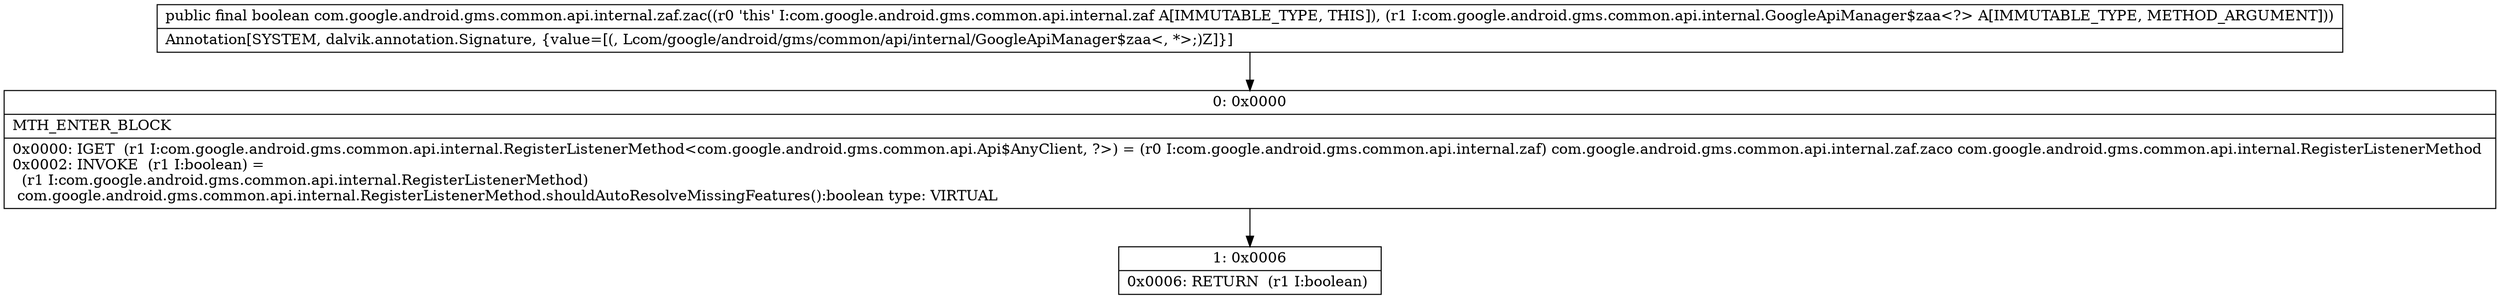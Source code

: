 digraph "CFG forcom.google.android.gms.common.api.internal.zaf.zac(Lcom\/google\/android\/gms\/common\/api\/internal\/GoogleApiManager$zaa;)Z" {
Node_0 [shape=record,label="{0\:\ 0x0000|MTH_ENTER_BLOCK\l|0x0000: IGET  (r1 I:com.google.android.gms.common.api.internal.RegisterListenerMethod\<com.google.android.gms.common.api.Api$AnyClient, ?\>) = (r0 I:com.google.android.gms.common.api.internal.zaf) com.google.android.gms.common.api.internal.zaf.zaco com.google.android.gms.common.api.internal.RegisterListenerMethod \l0x0002: INVOKE  (r1 I:boolean) = \l  (r1 I:com.google.android.gms.common.api.internal.RegisterListenerMethod)\l com.google.android.gms.common.api.internal.RegisterListenerMethod.shouldAutoResolveMissingFeatures():boolean type: VIRTUAL \l}"];
Node_1 [shape=record,label="{1\:\ 0x0006|0x0006: RETURN  (r1 I:boolean) \l}"];
MethodNode[shape=record,label="{public final boolean com.google.android.gms.common.api.internal.zaf.zac((r0 'this' I:com.google.android.gms.common.api.internal.zaf A[IMMUTABLE_TYPE, THIS]), (r1 I:com.google.android.gms.common.api.internal.GoogleApiManager$zaa\<?\> A[IMMUTABLE_TYPE, METHOD_ARGUMENT]))  | Annotation[SYSTEM, dalvik.annotation.Signature, \{value=[(, Lcom\/google\/android\/gms\/common\/api\/internal\/GoogleApiManager$zaa\<, *\>;)Z]\}]\l}"];
MethodNode -> Node_0;
Node_0 -> Node_1;
}

